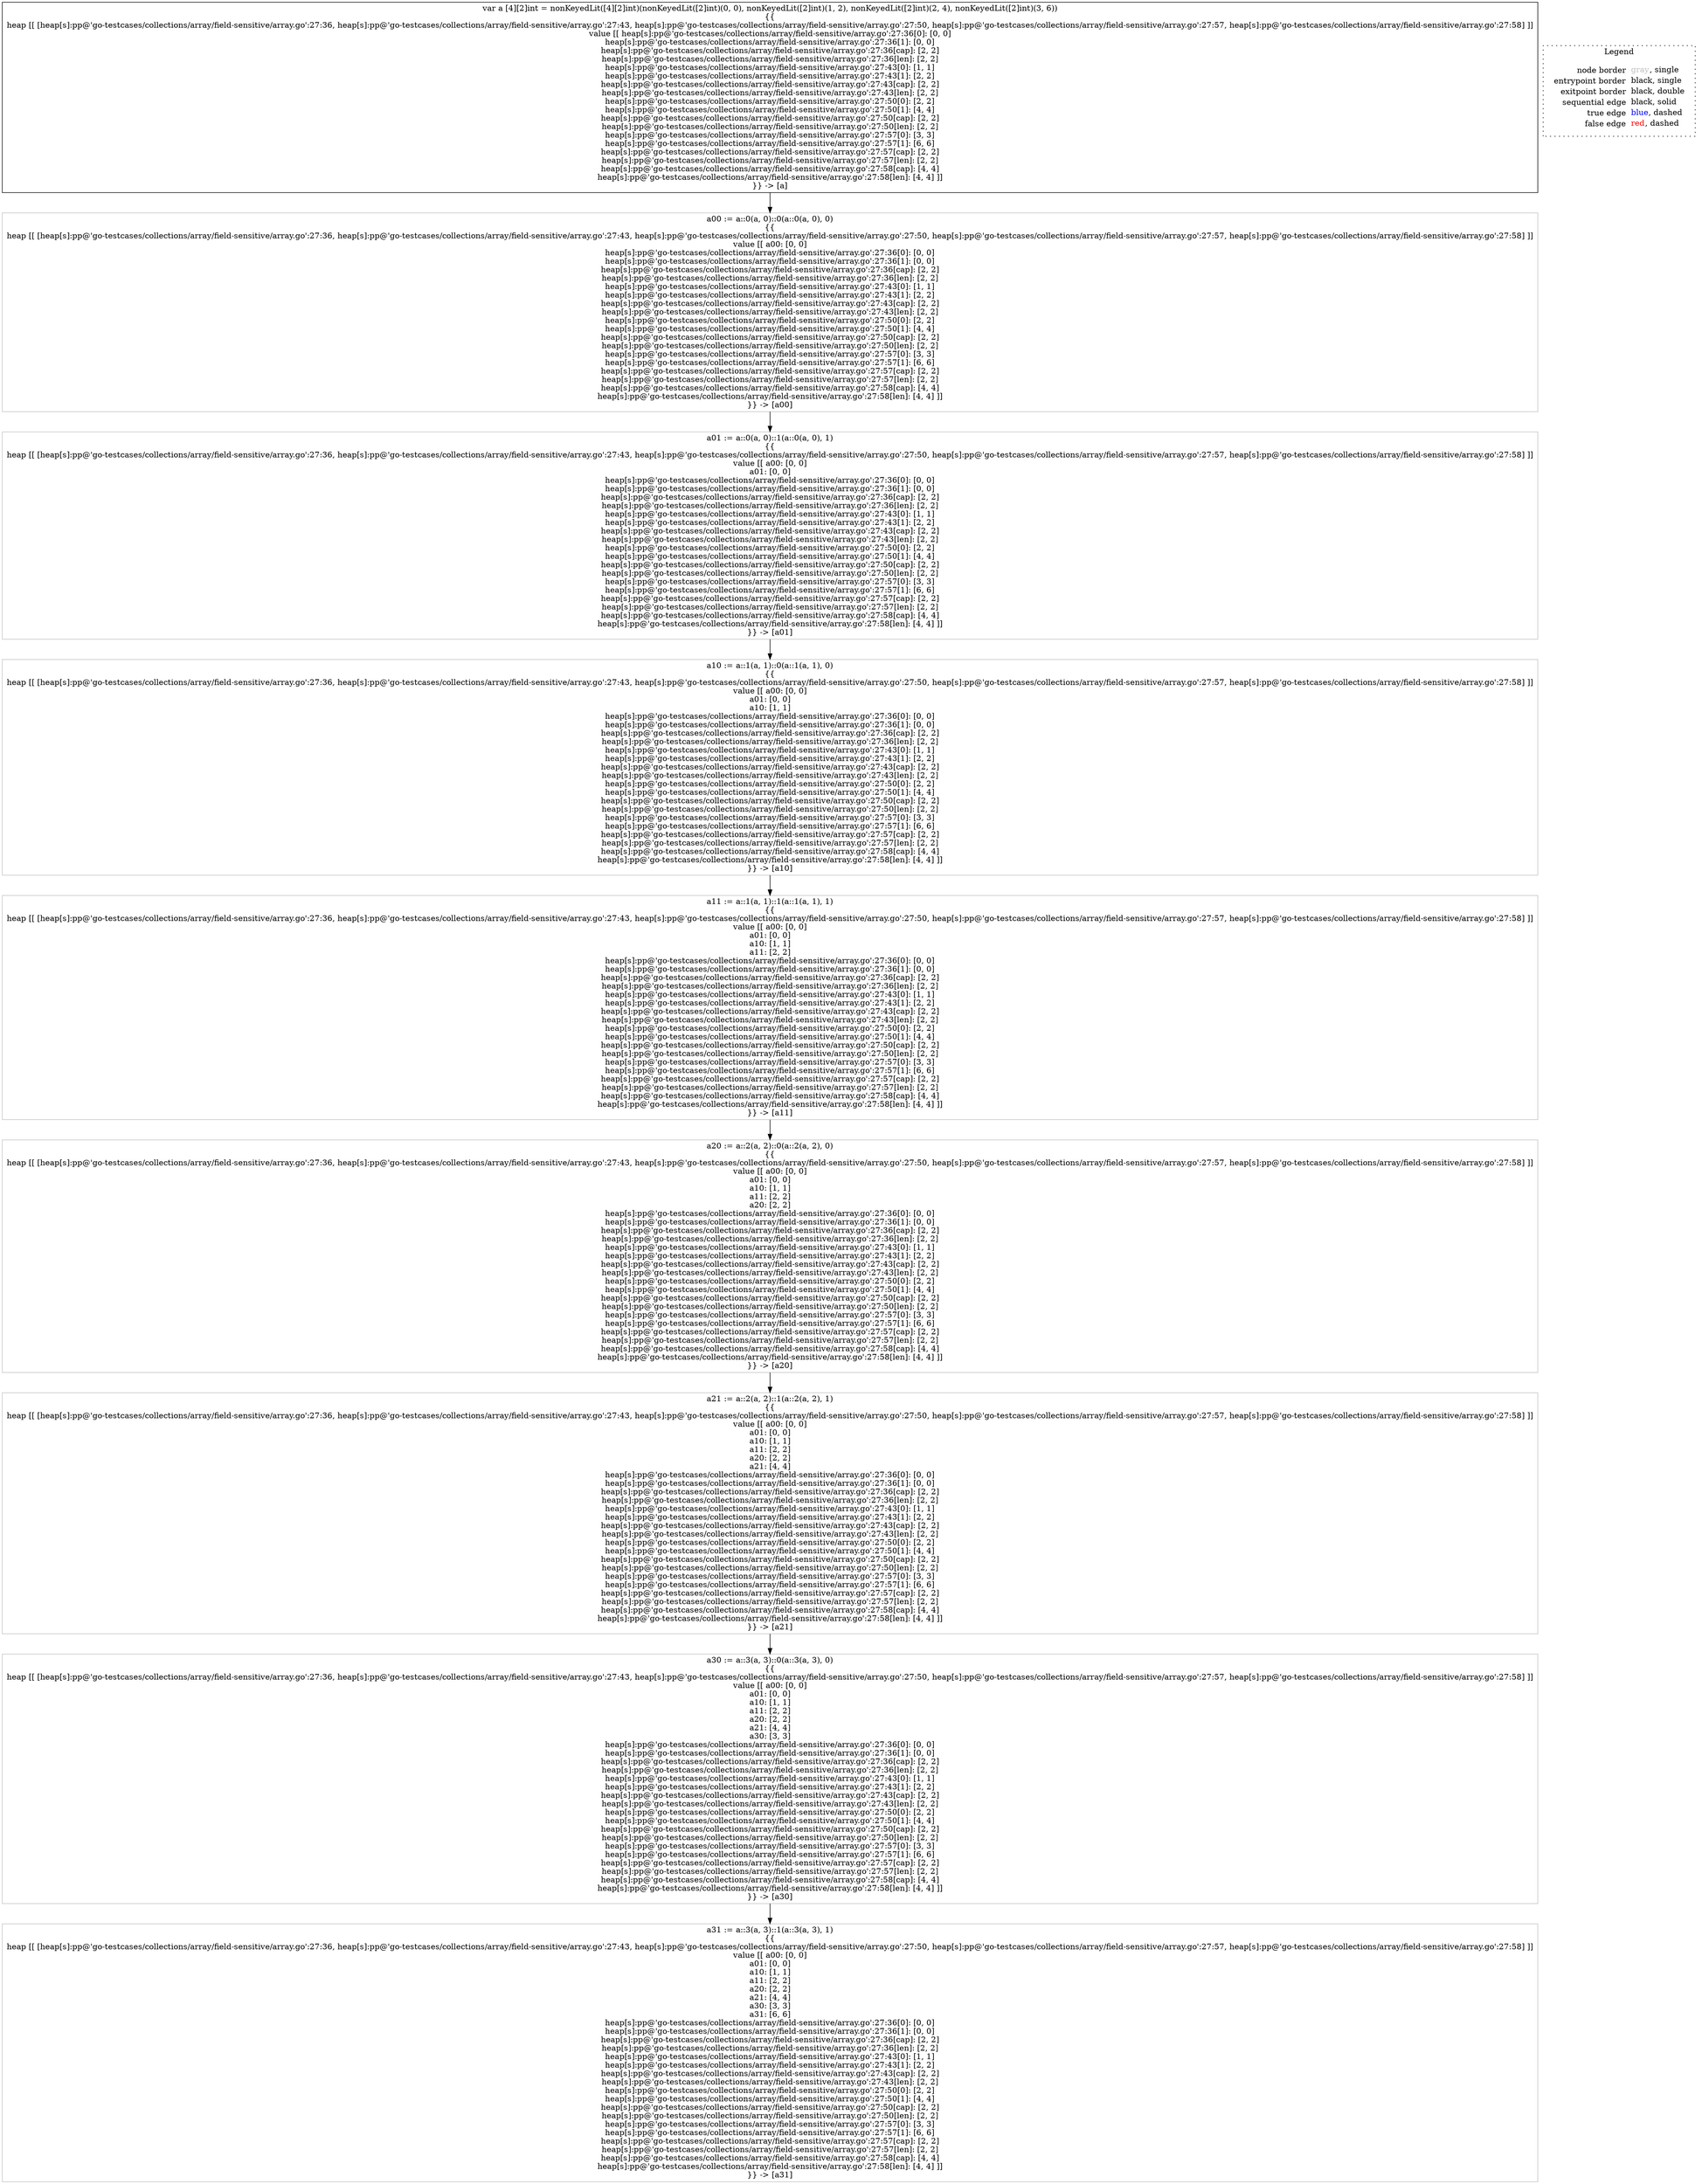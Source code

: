 digraph {
	"node0" [shape="rect",color="black",label=<var a [4][2]int = nonKeyedLit([4][2]int)(nonKeyedLit([2]int)(0, 0), nonKeyedLit([2]int)(1, 2), nonKeyedLit([2]int)(2, 4), nonKeyedLit([2]int)(3, 6))<BR/>{{<BR/>heap [[ [heap[s]:pp@'go-testcases/collections/array/field-sensitive/array.go':27:36, heap[s]:pp@'go-testcases/collections/array/field-sensitive/array.go':27:43, heap[s]:pp@'go-testcases/collections/array/field-sensitive/array.go':27:50, heap[s]:pp@'go-testcases/collections/array/field-sensitive/array.go':27:57, heap[s]:pp@'go-testcases/collections/array/field-sensitive/array.go':27:58] ]]<BR/>value [[ heap[s]:pp@'go-testcases/collections/array/field-sensitive/array.go':27:36[0]: [0, 0]<BR/>heap[s]:pp@'go-testcases/collections/array/field-sensitive/array.go':27:36[1]: [0, 0]<BR/>heap[s]:pp@'go-testcases/collections/array/field-sensitive/array.go':27:36[cap]: [2, 2]<BR/>heap[s]:pp@'go-testcases/collections/array/field-sensitive/array.go':27:36[len]: [2, 2]<BR/>heap[s]:pp@'go-testcases/collections/array/field-sensitive/array.go':27:43[0]: [1, 1]<BR/>heap[s]:pp@'go-testcases/collections/array/field-sensitive/array.go':27:43[1]: [2, 2]<BR/>heap[s]:pp@'go-testcases/collections/array/field-sensitive/array.go':27:43[cap]: [2, 2]<BR/>heap[s]:pp@'go-testcases/collections/array/field-sensitive/array.go':27:43[len]: [2, 2]<BR/>heap[s]:pp@'go-testcases/collections/array/field-sensitive/array.go':27:50[0]: [2, 2]<BR/>heap[s]:pp@'go-testcases/collections/array/field-sensitive/array.go':27:50[1]: [4, 4]<BR/>heap[s]:pp@'go-testcases/collections/array/field-sensitive/array.go':27:50[cap]: [2, 2]<BR/>heap[s]:pp@'go-testcases/collections/array/field-sensitive/array.go':27:50[len]: [2, 2]<BR/>heap[s]:pp@'go-testcases/collections/array/field-sensitive/array.go':27:57[0]: [3, 3]<BR/>heap[s]:pp@'go-testcases/collections/array/field-sensitive/array.go':27:57[1]: [6, 6]<BR/>heap[s]:pp@'go-testcases/collections/array/field-sensitive/array.go':27:57[cap]: [2, 2]<BR/>heap[s]:pp@'go-testcases/collections/array/field-sensitive/array.go':27:57[len]: [2, 2]<BR/>heap[s]:pp@'go-testcases/collections/array/field-sensitive/array.go':27:58[cap]: [4, 4]<BR/>heap[s]:pp@'go-testcases/collections/array/field-sensitive/array.go':27:58[len]: [4, 4] ]]<BR/>}} -&gt; [a]>];
	"node1" [shape="rect",color="gray",label=<a01 := a::0(a, 0)::1(a::0(a, 0), 1)<BR/>{{<BR/>heap [[ [heap[s]:pp@'go-testcases/collections/array/field-sensitive/array.go':27:36, heap[s]:pp@'go-testcases/collections/array/field-sensitive/array.go':27:43, heap[s]:pp@'go-testcases/collections/array/field-sensitive/array.go':27:50, heap[s]:pp@'go-testcases/collections/array/field-sensitive/array.go':27:57, heap[s]:pp@'go-testcases/collections/array/field-sensitive/array.go':27:58] ]]<BR/>value [[ a00: [0, 0]<BR/>a01: [0, 0]<BR/>heap[s]:pp@'go-testcases/collections/array/field-sensitive/array.go':27:36[0]: [0, 0]<BR/>heap[s]:pp@'go-testcases/collections/array/field-sensitive/array.go':27:36[1]: [0, 0]<BR/>heap[s]:pp@'go-testcases/collections/array/field-sensitive/array.go':27:36[cap]: [2, 2]<BR/>heap[s]:pp@'go-testcases/collections/array/field-sensitive/array.go':27:36[len]: [2, 2]<BR/>heap[s]:pp@'go-testcases/collections/array/field-sensitive/array.go':27:43[0]: [1, 1]<BR/>heap[s]:pp@'go-testcases/collections/array/field-sensitive/array.go':27:43[1]: [2, 2]<BR/>heap[s]:pp@'go-testcases/collections/array/field-sensitive/array.go':27:43[cap]: [2, 2]<BR/>heap[s]:pp@'go-testcases/collections/array/field-sensitive/array.go':27:43[len]: [2, 2]<BR/>heap[s]:pp@'go-testcases/collections/array/field-sensitive/array.go':27:50[0]: [2, 2]<BR/>heap[s]:pp@'go-testcases/collections/array/field-sensitive/array.go':27:50[1]: [4, 4]<BR/>heap[s]:pp@'go-testcases/collections/array/field-sensitive/array.go':27:50[cap]: [2, 2]<BR/>heap[s]:pp@'go-testcases/collections/array/field-sensitive/array.go':27:50[len]: [2, 2]<BR/>heap[s]:pp@'go-testcases/collections/array/field-sensitive/array.go':27:57[0]: [3, 3]<BR/>heap[s]:pp@'go-testcases/collections/array/field-sensitive/array.go':27:57[1]: [6, 6]<BR/>heap[s]:pp@'go-testcases/collections/array/field-sensitive/array.go':27:57[cap]: [2, 2]<BR/>heap[s]:pp@'go-testcases/collections/array/field-sensitive/array.go':27:57[len]: [2, 2]<BR/>heap[s]:pp@'go-testcases/collections/array/field-sensitive/array.go':27:58[cap]: [4, 4]<BR/>heap[s]:pp@'go-testcases/collections/array/field-sensitive/array.go':27:58[len]: [4, 4] ]]<BR/>}} -&gt; [a01]>];
	"node2" [shape="rect",color="gray",label=<a20 := a::2(a, 2)::0(a::2(a, 2), 0)<BR/>{{<BR/>heap [[ [heap[s]:pp@'go-testcases/collections/array/field-sensitive/array.go':27:36, heap[s]:pp@'go-testcases/collections/array/field-sensitive/array.go':27:43, heap[s]:pp@'go-testcases/collections/array/field-sensitive/array.go':27:50, heap[s]:pp@'go-testcases/collections/array/field-sensitive/array.go':27:57, heap[s]:pp@'go-testcases/collections/array/field-sensitive/array.go':27:58] ]]<BR/>value [[ a00: [0, 0]<BR/>a01: [0, 0]<BR/>a10: [1, 1]<BR/>a11: [2, 2]<BR/>a20: [2, 2]<BR/>heap[s]:pp@'go-testcases/collections/array/field-sensitive/array.go':27:36[0]: [0, 0]<BR/>heap[s]:pp@'go-testcases/collections/array/field-sensitive/array.go':27:36[1]: [0, 0]<BR/>heap[s]:pp@'go-testcases/collections/array/field-sensitive/array.go':27:36[cap]: [2, 2]<BR/>heap[s]:pp@'go-testcases/collections/array/field-sensitive/array.go':27:36[len]: [2, 2]<BR/>heap[s]:pp@'go-testcases/collections/array/field-sensitive/array.go':27:43[0]: [1, 1]<BR/>heap[s]:pp@'go-testcases/collections/array/field-sensitive/array.go':27:43[1]: [2, 2]<BR/>heap[s]:pp@'go-testcases/collections/array/field-sensitive/array.go':27:43[cap]: [2, 2]<BR/>heap[s]:pp@'go-testcases/collections/array/field-sensitive/array.go':27:43[len]: [2, 2]<BR/>heap[s]:pp@'go-testcases/collections/array/field-sensitive/array.go':27:50[0]: [2, 2]<BR/>heap[s]:pp@'go-testcases/collections/array/field-sensitive/array.go':27:50[1]: [4, 4]<BR/>heap[s]:pp@'go-testcases/collections/array/field-sensitive/array.go':27:50[cap]: [2, 2]<BR/>heap[s]:pp@'go-testcases/collections/array/field-sensitive/array.go':27:50[len]: [2, 2]<BR/>heap[s]:pp@'go-testcases/collections/array/field-sensitive/array.go':27:57[0]: [3, 3]<BR/>heap[s]:pp@'go-testcases/collections/array/field-sensitive/array.go':27:57[1]: [6, 6]<BR/>heap[s]:pp@'go-testcases/collections/array/field-sensitive/array.go':27:57[cap]: [2, 2]<BR/>heap[s]:pp@'go-testcases/collections/array/field-sensitive/array.go':27:57[len]: [2, 2]<BR/>heap[s]:pp@'go-testcases/collections/array/field-sensitive/array.go':27:58[cap]: [4, 4]<BR/>heap[s]:pp@'go-testcases/collections/array/field-sensitive/array.go':27:58[len]: [4, 4] ]]<BR/>}} -&gt; [a20]>];
	"node3" [shape="rect",color="gray",label=<a00 := a::0(a, 0)::0(a::0(a, 0), 0)<BR/>{{<BR/>heap [[ [heap[s]:pp@'go-testcases/collections/array/field-sensitive/array.go':27:36, heap[s]:pp@'go-testcases/collections/array/field-sensitive/array.go':27:43, heap[s]:pp@'go-testcases/collections/array/field-sensitive/array.go':27:50, heap[s]:pp@'go-testcases/collections/array/field-sensitive/array.go':27:57, heap[s]:pp@'go-testcases/collections/array/field-sensitive/array.go':27:58] ]]<BR/>value [[ a00: [0, 0]<BR/>heap[s]:pp@'go-testcases/collections/array/field-sensitive/array.go':27:36[0]: [0, 0]<BR/>heap[s]:pp@'go-testcases/collections/array/field-sensitive/array.go':27:36[1]: [0, 0]<BR/>heap[s]:pp@'go-testcases/collections/array/field-sensitive/array.go':27:36[cap]: [2, 2]<BR/>heap[s]:pp@'go-testcases/collections/array/field-sensitive/array.go':27:36[len]: [2, 2]<BR/>heap[s]:pp@'go-testcases/collections/array/field-sensitive/array.go':27:43[0]: [1, 1]<BR/>heap[s]:pp@'go-testcases/collections/array/field-sensitive/array.go':27:43[1]: [2, 2]<BR/>heap[s]:pp@'go-testcases/collections/array/field-sensitive/array.go':27:43[cap]: [2, 2]<BR/>heap[s]:pp@'go-testcases/collections/array/field-sensitive/array.go':27:43[len]: [2, 2]<BR/>heap[s]:pp@'go-testcases/collections/array/field-sensitive/array.go':27:50[0]: [2, 2]<BR/>heap[s]:pp@'go-testcases/collections/array/field-sensitive/array.go':27:50[1]: [4, 4]<BR/>heap[s]:pp@'go-testcases/collections/array/field-sensitive/array.go':27:50[cap]: [2, 2]<BR/>heap[s]:pp@'go-testcases/collections/array/field-sensitive/array.go':27:50[len]: [2, 2]<BR/>heap[s]:pp@'go-testcases/collections/array/field-sensitive/array.go':27:57[0]: [3, 3]<BR/>heap[s]:pp@'go-testcases/collections/array/field-sensitive/array.go':27:57[1]: [6, 6]<BR/>heap[s]:pp@'go-testcases/collections/array/field-sensitive/array.go':27:57[cap]: [2, 2]<BR/>heap[s]:pp@'go-testcases/collections/array/field-sensitive/array.go':27:57[len]: [2, 2]<BR/>heap[s]:pp@'go-testcases/collections/array/field-sensitive/array.go':27:58[cap]: [4, 4]<BR/>heap[s]:pp@'go-testcases/collections/array/field-sensitive/array.go':27:58[len]: [4, 4] ]]<BR/>}} -&gt; [a00]>];
	"node4" [shape="rect",color="gray",label=<a21 := a::2(a, 2)::1(a::2(a, 2), 1)<BR/>{{<BR/>heap [[ [heap[s]:pp@'go-testcases/collections/array/field-sensitive/array.go':27:36, heap[s]:pp@'go-testcases/collections/array/field-sensitive/array.go':27:43, heap[s]:pp@'go-testcases/collections/array/field-sensitive/array.go':27:50, heap[s]:pp@'go-testcases/collections/array/field-sensitive/array.go':27:57, heap[s]:pp@'go-testcases/collections/array/field-sensitive/array.go':27:58] ]]<BR/>value [[ a00: [0, 0]<BR/>a01: [0, 0]<BR/>a10: [1, 1]<BR/>a11: [2, 2]<BR/>a20: [2, 2]<BR/>a21: [4, 4]<BR/>heap[s]:pp@'go-testcases/collections/array/field-sensitive/array.go':27:36[0]: [0, 0]<BR/>heap[s]:pp@'go-testcases/collections/array/field-sensitive/array.go':27:36[1]: [0, 0]<BR/>heap[s]:pp@'go-testcases/collections/array/field-sensitive/array.go':27:36[cap]: [2, 2]<BR/>heap[s]:pp@'go-testcases/collections/array/field-sensitive/array.go':27:36[len]: [2, 2]<BR/>heap[s]:pp@'go-testcases/collections/array/field-sensitive/array.go':27:43[0]: [1, 1]<BR/>heap[s]:pp@'go-testcases/collections/array/field-sensitive/array.go':27:43[1]: [2, 2]<BR/>heap[s]:pp@'go-testcases/collections/array/field-sensitive/array.go':27:43[cap]: [2, 2]<BR/>heap[s]:pp@'go-testcases/collections/array/field-sensitive/array.go':27:43[len]: [2, 2]<BR/>heap[s]:pp@'go-testcases/collections/array/field-sensitive/array.go':27:50[0]: [2, 2]<BR/>heap[s]:pp@'go-testcases/collections/array/field-sensitive/array.go':27:50[1]: [4, 4]<BR/>heap[s]:pp@'go-testcases/collections/array/field-sensitive/array.go':27:50[cap]: [2, 2]<BR/>heap[s]:pp@'go-testcases/collections/array/field-sensitive/array.go':27:50[len]: [2, 2]<BR/>heap[s]:pp@'go-testcases/collections/array/field-sensitive/array.go':27:57[0]: [3, 3]<BR/>heap[s]:pp@'go-testcases/collections/array/field-sensitive/array.go':27:57[1]: [6, 6]<BR/>heap[s]:pp@'go-testcases/collections/array/field-sensitive/array.go':27:57[cap]: [2, 2]<BR/>heap[s]:pp@'go-testcases/collections/array/field-sensitive/array.go':27:57[len]: [2, 2]<BR/>heap[s]:pp@'go-testcases/collections/array/field-sensitive/array.go':27:58[cap]: [4, 4]<BR/>heap[s]:pp@'go-testcases/collections/array/field-sensitive/array.go':27:58[len]: [4, 4] ]]<BR/>}} -&gt; [a21]>];
	"node5" [shape="rect",color="gray",label=<a11 := a::1(a, 1)::1(a::1(a, 1), 1)<BR/>{{<BR/>heap [[ [heap[s]:pp@'go-testcases/collections/array/field-sensitive/array.go':27:36, heap[s]:pp@'go-testcases/collections/array/field-sensitive/array.go':27:43, heap[s]:pp@'go-testcases/collections/array/field-sensitive/array.go':27:50, heap[s]:pp@'go-testcases/collections/array/field-sensitive/array.go':27:57, heap[s]:pp@'go-testcases/collections/array/field-sensitive/array.go':27:58] ]]<BR/>value [[ a00: [0, 0]<BR/>a01: [0, 0]<BR/>a10: [1, 1]<BR/>a11: [2, 2]<BR/>heap[s]:pp@'go-testcases/collections/array/field-sensitive/array.go':27:36[0]: [0, 0]<BR/>heap[s]:pp@'go-testcases/collections/array/field-sensitive/array.go':27:36[1]: [0, 0]<BR/>heap[s]:pp@'go-testcases/collections/array/field-sensitive/array.go':27:36[cap]: [2, 2]<BR/>heap[s]:pp@'go-testcases/collections/array/field-sensitive/array.go':27:36[len]: [2, 2]<BR/>heap[s]:pp@'go-testcases/collections/array/field-sensitive/array.go':27:43[0]: [1, 1]<BR/>heap[s]:pp@'go-testcases/collections/array/field-sensitive/array.go':27:43[1]: [2, 2]<BR/>heap[s]:pp@'go-testcases/collections/array/field-sensitive/array.go':27:43[cap]: [2, 2]<BR/>heap[s]:pp@'go-testcases/collections/array/field-sensitive/array.go':27:43[len]: [2, 2]<BR/>heap[s]:pp@'go-testcases/collections/array/field-sensitive/array.go':27:50[0]: [2, 2]<BR/>heap[s]:pp@'go-testcases/collections/array/field-sensitive/array.go':27:50[1]: [4, 4]<BR/>heap[s]:pp@'go-testcases/collections/array/field-sensitive/array.go':27:50[cap]: [2, 2]<BR/>heap[s]:pp@'go-testcases/collections/array/field-sensitive/array.go':27:50[len]: [2, 2]<BR/>heap[s]:pp@'go-testcases/collections/array/field-sensitive/array.go':27:57[0]: [3, 3]<BR/>heap[s]:pp@'go-testcases/collections/array/field-sensitive/array.go':27:57[1]: [6, 6]<BR/>heap[s]:pp@'go-testcases/collections/array/field-sensitive/array.go':27:57[cap]: [2, 2]<BR/>heap[s]:pp@'go-testcases/collections/array/field-sensitive/array.go':27:57[len]: [2, 2]<BR/>heap[s]:pp@'go-testcases/collections/array/field-sensitive/array.go':27:58[cap]: [4, 4]<BR/>heap[s]:pp@'go-testcases/collections/array/field-sensitive/array.go':27:58[len]: [4, 4] ]]<BR/>}} -&gt; [a11]>];
	"node6" [shape="rect",color="gray",label=<a30 := a::3(a, 3)::0(a::3(a, 3), 0)<BR/>{{<BR/>heap [[ [heap[s]:pp@'go-testcases/collections/array/field-sensitive/array.go':27:36, heap[s]:pp@'go-testcases/collections/array/field-sensitive/array.go':27:43, heap[s]:pp@'go-testcases/collections/array/field-sensitive/array.go':27:50, heap[s]:pp@'go-testcases/collections/array/field-sensitive/array.go':27:57, heap[s]:pp@'go-testcases/collections/array/field-sensitive/array.go':27:58] ]]<BR/>value [[ a00: [0, 0]<BR/>a01: [0, 0]<BR/>a10: [1, 1]<BR/>a11: [2, 2]<BR/>a20: [2, 2]<BR/>a21: [4, 4]<BR/>a30: [3, 3]<BR/>heap[s]:pp@'go-testcases/collections/array/field-sensitive/array.go':27:36[0]: [0, 0]<BR/>heap[s]:pp@'go-testcases/collections/array/field-sensitive/array.go':27:36[1]: [0, 0]<BR/>heap[s]:pp@'go-testcases/collections/array/field-sensitive/array.go':27:36[cap]: [2, 2]<BR/>heap[s]:pp@'go-testcases/collections/array/field-sensitive/array.go':27:36[len]: [2, 2]<BR/>heap[s]:pp@'go-testcases/collections/array/field-sensitive/array.go':27:43[0]: [1, 1]<BR/>heap[s]:pp@'go-testcases/collections/array/field-sensitive/array.go':27:43[1]: [2, 2]<BR/>heap[s]:pp@'go-testcases/collections/array/field-sensitive/array.go':27:43[cap]: [2, 2]<BR/>heap[s]:pp@'go-testcases/collections/array/field-sensitive/array.go':27:43[len]: [2, 2]<BR/>heap[s]:pp@'go-testcases/collections/array/field-sensitive/array.go':27:50[0]: [2, 2]<BR/>heap[s]:pp@'go-testcases/collections/array/field-sensitive/array.go':27:50[1]: [4, 4]<BR/>heap[s]:pp@'go-testcases/collections/array/field-sensitive/array.go':27:50[cap]: [2, 2]<BR/>heap[s]:pp@'go-testcases/collections/array/field-sensitive/array.go':27:50[len]: [2, 2]<BR/>heap[s]:pp@'go-testcases/collections/array/field-sensitive/array.go':27:57[0]: [3, 3]<BR/>heap[s]:pp@'go-testcases/collections/array/field-sensitive/array.go':27:57[1]: [6, 6]<BR/>heap[s]:pp@'go-testcases/collections/array/field-sensitive/array.go':27:57[cap]: [2, 2]<BR/>heap[s]:pp@'go-testcases/collections/array/field-sensitive/array.go':27:57[len]: [2, 2]<BR/>heap[s]:pp@'go-testcases/collections/array/field-sensitive/array.go':27:58[cap]: [4, 4]<BR/>heap[s]:pp@'go-testcases/collections/array/field-sensitive/array.go':27:58[len]: [4, 4] ]]<BR/>}} -&gt; [a30]>];
	"node7" [shape="rect",color="gray",label=<a10 := a::1(a, 1)::0(a::1(a, 1), 0)<BR/>{{<BR/>heap [[ [heap[s]:pp@'go-testcases/collections/array/field-sensitive/array.go':27:36, heap[s]:pp@'go-testcases/collections/array/field-sensitive/array.go':27:43, heap[s]:pp@'go-testcases/collections/array/field-sensitive/array.go':27:50, heap[s]:pp@'go-testcases/collections/array/field-sensitive/array.go':27:57, heap[s]:pp@'go-testcases/collections/array/field-sensitive/array.go':27:58] ]]<BR/>value [[ a00: [0, 0]<BR/>a01: [0, 0]<BR/>a10: [1, 1]<BR/>heap[s]:pp@'go-testcases/collections/array/field-sensitive/array.go':27:36[0]: [0, 0]<BR/>heap[s]:pp@'go-testcases/collections/array/field-sensitive/array.go':27:36[1]: [0, 0]<BR/>heap[s]:pp@'go-testcases/collections/array/field-sensitive/array.go':27:36[cap]: [2, 2]<BR/>heap[s]:pp@'go-testcases/collections/array/field-sensitive/array.go':27:36[len]: [2, 2]<BR/>heap[s]:pp@'go-testcases/collections/array/field-sensitive/array.go':27:43[0]: [1, 1]<BR/>heap[s]:pp@'go-testcases/collections/array/field-sensitive/array.go':27:43[1]: [2, 2]<BR/>heap[s]:pp@'go-testcases/collections/array/field-sensitive/array.go':27:43[cap]: [2, 2]<BR/>heap[s]:pp@'go-testcases/collections/array/field-sensitive/array.go':27:43[len]: [2, 2]<BR/>heap[s]:pp@'go-testcases/collections/array/field-sensitive/array.go':27:50[0]: [2, 2]<BR/>heap[s]:pp@'go-testcases/collections/array/field-sensitive/array.go':27:50[1]: [4, 4]<BR/>heap[s]:pp@'go-testcases/collections/array/field-sensitive/array.go':27:50[cap]: [2, 2]<BR/>heap[s]:pp@'go-testcases/collections/array/field-sensitive/array.go':27:50[len]: [2, 2]<BR/>heap[s]:pp@'go-testcases/collections/array/field-sensitive/array.go':27:57[0]: [3, 3]<BR/>heap[s]:pp@'go-testcases/collections/array/field-sensitive/array.go':27:57[1]: [6, 6]<BR/>heap[s]:pp@'go-testcases/collections/array/field-sensitive/array.go':27:57[cap]: [2, 2]<BR/>heap[s]:pp@'go-testcases/collections/array/field-sensitive/array.go':27:57[len]: [2, 2]<BR/>heap[s]:pp@'go-testcases/collections/array/field-sensitive/array.go':27:58[cap]: [4, 4]<BR/>heap[s]:pp@'go-testcases/collections/array/field-sensitive/array.go':27:58[len]: [4, 4] ]]<BR/>}} -&gt; [a10]>];
	"node8" [shape="rect",color="gray",label=<a31 := a::3(a, 3)::1(a::3(a, 3), 1)<BR/>{{<BR/>heap [[ [heap[s]:pp@'go-testcases/collections/array/field-sensitive/array.go':27:36, heap[s]:pp@'go-testcases/collections/array/field-sensitive/array.go':27:43, heap[s]:pp@'go-testcases/collections/array/field-sensitive/array.go':27:50, heap[s]:pp@'go-testcases/collections/array/field-sensitive/array.go':27:57, heap[s]:pp@'go-testcases/collections/array/field-sensitive/array.go':27:58] ]]<BR/>value [[ a00: [0, 0]<BR/>a01: [0, 0]<BR/>a10: [1, 1]<BR/>a11: [2, 2]<BR/>a20: [2, 2]<BR/>a21: [4, 4]<BR/>a30: [3, 3]<BR/>a31: [6, 6]<BR/>heap[s]:pp@'go-testcases/collections/array/field-sensitive/array.go':27:36[0]: [0, 0]<BR/>heap[s]:pp@'go-testcases/collections/array/field-sensitive/array.go':27:36[1]: [0, 0]<BR/>heap[s]:pp@'go-testcases/collections/array/field-sensitive/array.go':27:36[cap]: [2, 2]<BR/>heap[s]:pp@'go-testcases/collections/array/field-sensitive/array.go':27:36[len]: [2, 2]<BR/>heap[s]:pp@'go-testcases/collections/array/field-sensitive/array.go':27:43[0]: [1, 1]<BR/>heap[s]:pp@'go-testcases/collections/array/field-sensitive/array.go':27:43[1]: [2, 2]<BR/>heap[s]:pp@'go-testcases/collections/array/field-sensitive/array.go':27:43[cap]: [2, 2]<BR/>heap[s]:pp@'go-testcases/collections/array/field-sensitive/array.go':27:43[len]: [2, 2]<BR/>heap[s]:pp@'go-testcases/collections/array/field-sensitive/array.go':27:50[0]: [2, 2]<BR/>heap[s]:pp@'go-testcases/collections/array/field-sensitive/array.go':27:50[1]: [4, 4]<BR/>heap[s]:pp@'go-testcases/collections/array/field-sensitive/array.go':27:50[cap]: [2, 2]<BR/>heap[s]:pp@'go-testcases/collections/array/field-sensitive/array.go':27:50[len]: [2, 2]<BR/>heap[s]:pp@'go-testcases/collections/array/field-sensitive/array.go':27:57[0]: [3, 3]<BR/>heap[s]:pp@'go-testcases/collections/array/field-sensitive/array.go':27:57[1]: [6, 6]<BR/>heap[s]:pp@'go-testcases/collections/array/field-sensitive/array.go':27:57[cap]: [2, 2]<BR/>heap[s]:pp@'go-testcases/collections/array/field-sensitive/array.go':27:57[len]: [2, 2]<BR/>heap[s]:pp@'go-testcases/collections/array/field-sensitive/array.go':27:58[cap]: [4, 4]<BR/>heap[s]:pp@'go-testcases/collections/array/field-sensitive/array.go':27:58[len]: [4, 4] ]]<BR/>}} -&gt; [a31]>];
	"node0" -> "node3" [color="black"];
	"node1" -> "node7" [color="black"];
	"node2" -> "node4" [color="black"];
	"node3" -> "node1" [color="black"];
	"node4" -> "node6" [color="black"];
	"node5" -> "node2" [color="black"];
	"node6" -> "node8" [color="black"];
	"node7" -> "node5" [color="black"];
subgraph cluster_legend {
	label="Legend";
	style=dotted;
	node [shape=plaintext];
	"legend" [label=<<table border="0" cellpadding="2" cellspacing="0" cellborder="0"><tr><td align="right">node border&nbsp;</td><td align="left"><font color="gray">gray</font>, single</td></tr><tr><td align="right">entrypoint border&nbsp;</td><td align="left"><font color="black">black</font>, single</td></tr><tr><td align="right">exitpoint border&nbsp;</td><td align="left"><font color="black">black</font>, double</td></tr><tr><td align="right">sequential edge&nbsp;</td><td align="left"><font color="black">black</font>, solid</td></tr><tr><td align="right">true edge&nbsp;</td><td align="left"><font color="blue">blue</font>, dashed</td></tr><tr><td align="right">false edge&nbsp;</td><td align="left"><font color="red">red</font>, dashed</td></tr></table>>];
}

}
